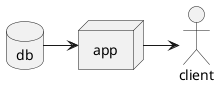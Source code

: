 ```plantuml
@startuml component
actor client
node app
database db

db -> app
app -> client
@enduml
```